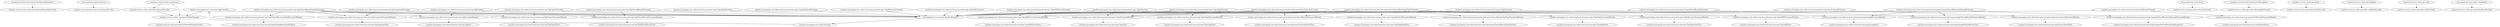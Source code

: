 //
// Generated IOC bean dependency graph in GraphViz DOT format.
//

digraph g {
  "org.jboss.errai.ioc.client.api.builtin.RequestDispatcherProvider"
  "org.jboss.errai.enterprise.client.cdi.InstanceProvider"
  "javax.enterprise.inject.Instance" -> "org.jboss.errai.enterprise.client.cdi.InstanceProvider"
  "org.jboss.errai.ioc.client.api.builtin.IOCBeanManagerProvider"
  "org.jboss.errai.ioc.client.container.IOCBeanManager" -> "org.jboss.errai.ioc.client.api.builtin.IOCBeanManagerProvider"
  "org.jboss.pressgang.ccms.client.local.App" -> "org.jboss.pressgang.ccms.client.local.AppController"
  "com.google.gwt.event.shared.HandlerManager" -> "org.jboss.pressgang.ccms.client.local.App"
  "org.jboss.pressgang.ccms.client.local.AppController" -> "org.jboss.errai.ioc.client.container.IOCBeanManager"
  "org.jboss.pressgang.ccms.client.local.AppController" -> "com.google.gwt.event.shared.HandlerManager"
  "org.jboss.errai.enterprise.client.cdi.EventProvider"
  "javax.enterprise.event.Event" -> "org.jboss.errai.enterprise.client.cdi.EventProvider"
  "org.jboss.pressgang.ccms.client.local.mvp.view.tag.TagCategoriesView"
  "org.jboss.pressgang.ccms.client.local.mvp.presenter.tag.TagCategoriesPresenter$Display" -> "org.jboss.pressgang.ccms.client.local.mvp.view.tag.TagCategoriesView"
  "org.jboss.pressgang.ccms.client.local.mvp.presenter.tag.TagCategoriesPresenter" -> "org.jboss.pressgang.ccms.client.local.mvp.presenter.tag.TagCategoriesPresenter$Display"
  "org.jboss.pressgang.ccms.client.local.mvp.presenter.tag.TagCategoriesPresenter" -> "com.google.gwt.event.shared.HandlerManager"
  "org.jboss.errai.ioc.client.api.builtin.MessageBusProvider"
  "org.jboss.pressgang.ccms.client.local.mvp.view.topic.TopicXMLErrorsView"
  "org.jboss.pressgang.ccms.client.local.mvp.presenter.topic.TopicXMLErrorsPresenter$Display" -> "org.jboss.pressgang.ccms.client.local.mvp.view.topic.TopicXMLErrorsView"
  "org.jboss.pressgang.ccms.client.local.mvp.presenter.topic.TopicXMLErrorsPresenter" -> "org.jboss.pressgang.ccms.client.local.mvp.presenter.topic.TopicXMLErrorsPresenter$Display"
  "org.jboss.pressgang.ccms.client.local.mvp.presenter.topic.TopicXMLErrorsPresenter" -> "com.google.gwt.event.shared.HandlerManager"
  "org.jboss.errai.bus.client.framework.RequestDispatcher" -> "org.jboss.errai.ioc.client.api.builtin.RequestDispatcherProvider"
  "org.jboss.pressgang.ccms.client.local.mvp.view.tag.TagView"
  "org.jboss.pressgang.ccms.client.local.mvp.presenter.tag.TagPresenter$Display" -> "org.jboss.pressgang.ccms.client.local.mvp.view.tag.TagView"
  "org.jboss.pressgang.ccms.client.local.mvp.presenter.tag.TagPresenter" -> "org.jboss.pressgang.ccms.client.local.mvp.presenter.tag.TagPresenter$Display"
  "org.jboss.pressgang.ccms.client.local.mvp.presenter.tag.TagPresenter" -> "com.google.gwt.event.shared.HandlerManager"
  "org.jboss.pressgang.ccms.client.local.mvp.view.image.ImageView"
  "org.jboss.pressgang.ccms.client.local.mvp.presenter.image.ImagePresenter$Display" -> "org.jboss.pressgang.ccms.client.local.mvp.view.image.ImageView"
  "org.jboss.pressgang.ccms.client.local.mvp.presenter.image.ImagePresenter" -> "org.jboss.pressgang.ccms.client.local.mvp.presenter.image.ImagePresenter$Display"
  "org.jboss.pressgang.ccms.client.local.mvp.presenter.image.ImagePresenter" -> "com.google.gwt.event.shared.HandlerManager"
  "org.jboss.pressgang.ccms.client.local.mvp.view.image.ImageFilteredResultsView"
  "org.jboss.pressgang.ccms.client.local.mvp.presenter.image.ImageFilteredResultsPresenter$Display" -> "org.jboss.pressgang.ccms.client.local.mvp.view.image.ImageFilteredResultsView"
  "org.jboss.pressgang.ccms.client.local.mvp.view.image.ImagesFilteredResultsAndImageView"
  "org.jboss.pressgang.ccms.client.local.mvp.presenter.image.ImagesFilteredResultsAndImagePresenter$Display" -> "org.jboss.pressgang.ccms.client.local.mvp.view.image.ImagesFilteredResultsAndImageView"
  "org.jboss.pressgang.ccms.client.local.mvp.presenter.image.ImagesFilteredResultsAndImagePresenter" -> "org.jboss.pressgang.ccms.client.local.mvp.presenter.image.ImageFilteredResultsPresenter$Display"
  "org.jboss.pressgang.ccms.client.local.mvp.presenter.image.ImagesFilteredResultsAndImagePresenter" -> "org.jboss.pressgang.ccms.client.local.mvp.presenter.image.ImagePresenter$Display"
  "org.jboss.pressgang.ccms.client.local.mvp.presenter.image.ImagesFilteredResultsAndImagePresenter" -> "org.jboss.pressgang.ccms.client.local.mvp.presenter.image.ImagesFilteredResultsAndImagePresenter$Display"
  "org.jboss.pressgang.ccms.client.local.mvp.presenter.image.ImagesFilteredResultsAndImagePresenter" -> "com.google.gwt.event.shared.HandlerManager"
  "org.jboss.errai.ioc.client.api.builtin.SenderProvider"
  "org.jboss.errai.ioc.client.api.Sender" -> "org.jboss.errai.ioc.client.api.builtin.SenderProvider"
  "org.jboss.errai.ioc.client.api.builtin.InitBallotProvider"
  "org.jboss.pressgang.ccms.client.local.mvp.view.topicsearch.SearchView"
  "org.jboss.pressgang.ccms.client.local.mvp.presenter.topicsearch.SearchPresenter$Display" -> "org.jboss.pressgang.ccms.client.local.mvp.view.topicsearch.SearchView"
  "org.jboss.pressgang.ccms.client.local.mvp.presenter.topicsearch.SearchPresenter" -> "org.jboss.pressgang.ccms.client.local.mvp.presenter.topicsearch.SearchPresenter$Display"
  "org.jboss.pressgang.ccms.client.local.mvp.presenter.topicsearch.SearchPresenter" -> "com.google.gwt.event.shared.HandlerManager"
  "org.jboss.pressgang.ccms.client.local.mvp.view.tag.TagProjectsView"
  "org.jboss.pressgang.ccms.client.local.mvp.presenter.tag.TagProjectsPresenter$Display" -> "org.jboss.pressgang.ccms.client.local.mvp.view.tag.TagProjectsView"
  "org.jboss.pressgang.ccms.client.local.mvp.presenter.tag.TagProjectsPresenter" -> "org.jboss.pressgang.ccms.client.local.mvp.presenter.tag.TagProjectsPresenter$Display"
  "org.jboss.pressgang.ccms.client.local.mvp.presenter.tag.TagProjectsPresenter" -> "com.google.gwt.event.shared.HandlerManager"
  "org.jboss.pressgang.ccms.client.local.mvp.presenter.topic.TopicBugsPresenter" -> "com.google.gwt.event.shared.HandlerManager"
  "org.jboss.errai.ioc.client.api.builtin.CallerProvider"
  "org.jboss.errai.ioc.client.api.builtin.RootPanelProvider"
  "com.google.gwt.user.client.ui.RootPanel" -> "org.jboss.errai.ioc.client.api.builtin.RootPanelProvider"
  "org.jboss.pressgang.ccms.client.local.mvp.view.topic.TopicTagsView"
  "org.jboss.pressgang.ccms.client.local.mvp.presenter.topic.TopicTagsPresenter$Display" -> "org.jboss.pressgang.ccms.client.local.mvp.view.topic.TopicTagsView"
  "org.jboss.pressgang.ccms.client.local.mvp.presenter.topic.TopicTagsPresenter" -> "org.jboss.pressgang.ccms.client.local.mvp.presenter.topic.TopicTagsPresenter$Display"
  "org.jboss.pressgang.ccms.client.local.mvp.presenter.topic.TopicTagsPresenter" -> "com.google.gwt.event.shared.HandlerManager"
  "org.jboss.pressgang.ccms.client.local.mvp.view.WelcomeView"
  "org.jboss.pressgang.ccms.client.local.mvp.presenter.WelcomePresenter$Display" -> "org.jboss.pressgang.ccms.client.local.mvp.view.WelcomeView"
  "org.jboss.pressgang.ccms.client.local.mvp.presenter.WelcomePresenter" -> "com.google.gwt.event.shared.HandlerManager"
  "org.jboss.pressgang.ccms.client.local.mvp.presenter.WelcomePresenter" -> "org.jboss.pressgang.ccms.client.local.mvp.presenter.WelcomePresenter$Display"
  "org.jboss.pressgang.ccms.client.local.mvp.presenter.topic.TopicRenderedPresenter" -> "com.google.gwt.event.shared.HandlerManager"
  "org.jboss.pressgang.ccms.client.local.mvp.presenter.topic.TopicRevisionsPresenter" -> "com.google.gwt.event.shared.HandlerManager"
  "org.jboss.pressgang.ccms.client.local.mvp.view.tag.TagsFilteredResultsAndTagView"
  "org.jboss.pressgang.ccms.client.local.mvp.presenter.tag.TagsFilteredResultsAndTagPresenter$Display" -> "org.jboss.pressgang.ccms.client.local.mvp.view.tag.TagsFilteredResultsAndTagView"
  "org.jboss.pressgang.ccms.client.local.mvp.view.tag.TagFilteredResultsView"
  "org.jboss.pressgang.ccms.client.local.mvp.presenter.tag.TagFilteredResultsPresenter$Display" -> "org.jboss.pressgang.ccms.client.local.mvp.view.tag.TagFilteredResultsView"
  "org.jboss.pressgang.ccms.client.local.mvp.presenter.tag.TagsFilteredResultsAndTagPresenter" -> "org.jboss.pressgang.ccms.client.local.mvp.presenter.tag.TagCategoriesPresenter$Display"
  "org.jboss.pressgang.ccms.client.local.mvp.presenter.tag.TagsFilteredResultsAndTagPresenter" -> "org.jboss.pressgang.ccms.client.local.mvp.presenter.tag.TagProjectsPresenter$Display"
  "org.jboss.pressgang.ccms.client.local.mvp.presenter.tag.TagsFilteredResultsAndTagPresenter" -> "org.jboss.pressgang.ccms.client.local.mvp.presenter.tag.TagPresenter$Display"
  "org.jboss.pressgang.ccms.client.local.mvp.presenter.tag.TagsFilteredResultsAndTagPresenter" -> "org.jboss.pressgang.ccms.client.local.mvp.presenter.tag.TagsFilteredResultsAndTagPresenter$Display"
  "org.jboss.pressgang.ccms.client.local.mvp.presenter.tag.TagsFilteredResultsAndTagPresenter" -> "org.jboss.pressgang.ccms.client.local.mvp.presenter.tag.TagFilteredResultsPresenter$Display"
  "org.jboss.pressgang.ccms.client.local.mvp.presenter.tag.TagsFilteredResultsAndTagPresenter" -> "com.google.gwt.event.shared.HandlerManager"
  "org.jboss.errai.ioc.client.api.InitBallot" -> "org.jboss.errai.ioc.client.api.builtin.InitBallotProvider"
  "org.jboss.errai.ioc.client.api.Caller" -> "org.jboss.errai.ioc.client.api.builtin.CallerProvider"
  "org.jboss.pressgang.ccms.client.local.mvp.view.topic.TopicView"
  "org.jboss.pressgang.ccms.client.local.mvp.presenter.topic.TopicPresenter$Display" -> "org.jboss.pressgang.ccms.client.local.mvp.view.topic.TopicView"
  "org.jboss.pressgang.ccms.client.local.mvp.view.topicsearch.SearchResultsView"
  "org.jboss.pressgang.ccms.client.local.mvp.presenter.topicsearch.SearchResultsPresenter$Display" -> "org.jboss.pressgang.ccms.client.local.mvp.view.topicsearch.SearchResultsView"
  "org.jboss.pressgang.ccms.client.local.mvp.presenter.topicsearch.SearchResultsPresenter" -> "org.jboss.pressgang.ccms.client.local.mvp.presenter.topic.TopicPresenter$Display"
  "org.jboss.pressgang.ccms.client.local.mvp.presenter.topicsearch.SearchResultsPresenter" -> "org.jboss.pressgang.ccms.client.local.mvp.presenter.topicsearch.SearchResultsPresenter$Display"
  "org.jboss.pressgang.ccms.client.local.mvp.presenter.topicsearch.SearchResultsPresenter" -> "com.google.gwt.event.shared.HandlerManager"
  "org.jboss.errai.bus.client.framework.MessageBus" -> "org.jboss.errai.ioc.client.api.builtin.MessageBusProvider"
  "org.jboss.errai.ioc.client.api.builtin.DisposerProvider" -> "org.jboss.errai.ioc.client.container.IOCBeanManager"
  "org.jboss.errai.ioc.client.api.Disposer" -> "org.jboss.errai.ioc.client.api.builtin.DisposerProvider"
  "org.jboss.errai.ioc.client.api.Disposer" -> "org.jboss.errai.ioc.client.container.IOCBeanManager"
  "org.jboss.pressgang.ccms.client.local.mvp.presenter.topic.TopicXMLPresenter" -> "com.google.gwt.event.shared.HandlerManager"
  "org.jboss.pressgang.ccms.client.local.mvp.presenter.image.ImageFilteredResultsPresenter" -> "org.jboss.pressgang.ccms.client.local.mvp.presenter.image.ImageFilteredResultsPresenter$Display"
  "org.jboss.pressgang.ccms.client.local.mvp.presenter.image.ImageFilteredResultsPresenter" -> "com.google.gwt.event.shared.HandlerManager"
  "org.jboss.pressgang.ccms.client.local.mvp.view.topic.TopicRevisionsView"
  "org.jboss.pressgang.ccms.client.local.mvp.presenter.topic.TopicRevisionsPresenter$Display" -> "org.jboss.pressgang.ccms.client.local.mvp.view.topic.TopicRevisionsView"
  "org.jboss.pressgang.ccms.client.local.mvp.view.topic.TopicXMLView"
  "org.jboss.pressgang.ccms.client.local.mvp.presenter.topic.TopicXMLPresenter$Display" -> "org.jboss.pressgang.ccms.client.local.mvp.view.topic.TopicXMLView"
  "org.jboss.pressgang.ccms.client.local.mvp.view.topic.TopicRenderedView"
  "org.jboss.pressgang.ccms.client.local.mvp.presenter.topic.TopicRenderedPresenter$Display" -> "org.jboss.pressgang.ccms.client.local.mvp.view.topic.TopicRenderedView"
  "org.jboss.pressgang.ccms.client.local.mvp.view.topicsearch.SearchResultsAndTopicView"
  "org.jboss.pressgang.ccms.client.local.mvp.presenter.topicsearch.SearchResultsAndTopicPresenter$Display" -> "org.jboss.pressgang.ccms.client.local.mvp.view.topicsearch.SearchResultsAndTopicView"
  "org.jboss.pressgang.ccms.client.local.mvp.view.topic.TopicBugsView"
  "org.jboss.pressgang.ccms.client.local.mvp.presenter.topic.TopicBugsPresenter$Display" -> "org.jboss.pressgang.ccms.client.local.mvp.view.topic.TopicBugsView"
  "org.jboss.pressgang.ccms.client.local.mvp.presenter.topicsearch.SearchResultsAndTopicPresenter" -> "org.jboss.pressgang.ccms.client.local.mvp.presenter.topic.TopicRevisionsPresenter$Display"
  "org.jboss.pressgang.ccms.client.local.mvp.presenter.topicsearch.SearchResultsAndTopicPresenter" -> "org.jboss.pressgang.ccms.client.local.mvp.presenter.topic.TopicPresenter$Display"
  "org.jboss.pressgang.ccms.client.local.mvp.presenter.topicsearch.SearchResultsAndTopicPresenter" -> "org.jboss.pressgang.ccms.client.local.mvp.presenter.topic.TopicXMLErrorsPresenter$Display"
  "org.jboss.pressgang.ccms.client.local.mvp.presenter.topicsearch.SearchResultsAndTopicPresenter" -> "org.jboss.pressgang.ccms.client.local.mvp.presenter.topic.TopicXMLPresenter$Display"
  "org.jboss.pressgang.ccms.client.local.mvp.presenter.topicsearch.SearchResultsAndTopicPresenter" -> "org.jboss.pressgang.ccms.client.local.mvp.presenter.topic.TopicRenderedPresenter$Display"
  "org.jboss.pressgang.ccms.client.local.mvp.presenter.topicsearch.SearchResultsAndTopicPresenter" -> "org.jboss.pressgang.ccms.client.local.mvp.presenter.topicsearch.SearchResultsAndTopicPresenter$Display"
  "org.jboss.pressgang.ccms.client.local.mvp.presenter.topicsearch.SearchResultsAndTopicPresenter" -> "org.jboss.pressgang.ccms.client.local.mvp.presenter.topic.TopicTagsPresenter$Display"
  "org.jboss.pressgang.ccms.client.local.mvp.presenter.topicsearch.SearchResultsAndTopicPresenter" -> "com.google.gwt.event.shared.HandlerManager"
  "org.jboss.pressgang.ccms.client.local.mvp.presenter.topicsearch.SearchResultsAndTopicPresenter" -> "org.jboss.pressgang.ccms.client.local.mvp.presenter.topicsearch.SearchResultsPresenter$Display"
  "org.jboss.pressgang.ccms.client.local.mvp.presenter.topicsearch.SearchResultsAndTopicPresenter" -> "org.jboss.pressgang.ccms.client.local.mvp.presenter.topic.TopicBugsPresenter$Display"
  "org.jboss.pressgang.ccms.client.local.mvp.presenter.topic.TopicPresenter" -> "org.jboss.pressgang.ccms.client.local.mvp.presenter.topic.TopicPresenter$Display"
  "org.jboss.pressgang.ccms.client.local.mvp.presenter.topic.TopicPresenter" -> "com.google.gwt.event.shared.HandlerManager"
  "org.jboss.pressgang.ccms.client.local.mvp.presenter.tag.TagFilteredResultsPresenter" -> "org.jboss.pressgang.ccms.client.local.mvp.presenter.tag.TagFilteredResultsPresenter$Display"
  "org.jboss.pressgang.ccms.client.local.mvp.presenter.tag.TagFilteredResultsPresenter" -> "com.google.gwt.event.shared.HandlerManager"
}